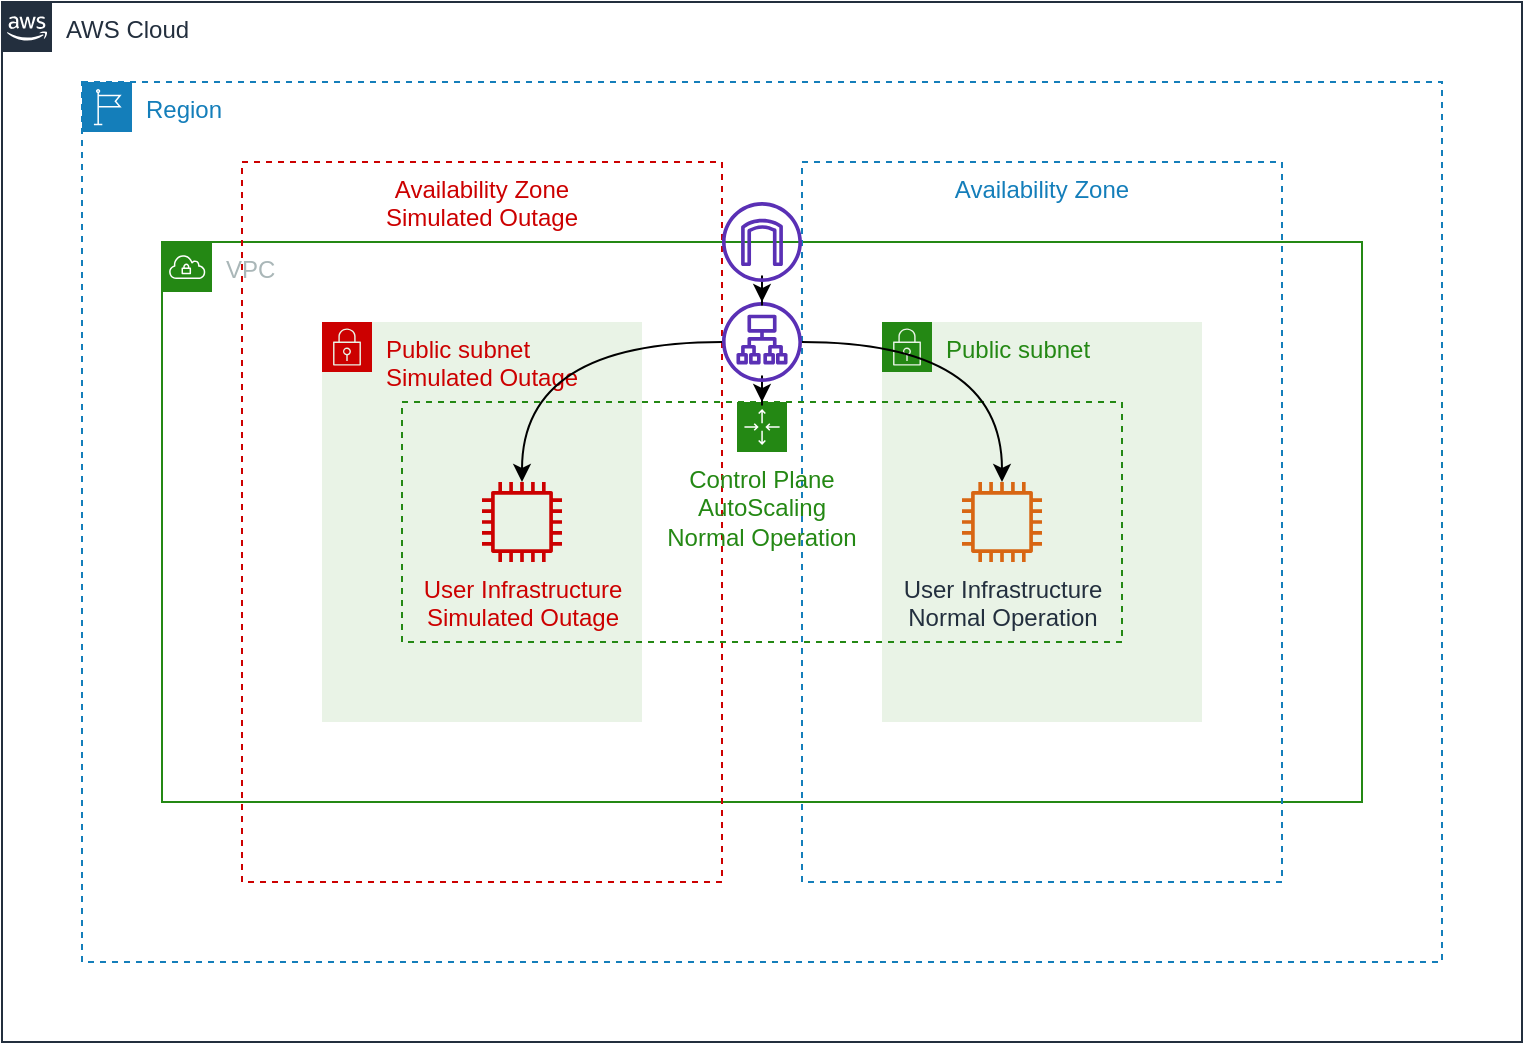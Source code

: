 <mxfile version="14.6.13" type="device"><diagram id="-xoFR7a4HKE300b-0tRi" name="Page-1"><mxGraphModel dx="946" dy="680" grid="1" gridSize="10" guides="1" tooltips="1" connect="1" arrows="1" fold="1" page="1" pageScale="1" pageWidth="850" pageHeight="1100" math="0" shadow="0"><root><mxCell id="0"/><mxCell id="1" parent="0"/><mxCell id="9P1diAjYhTQcRiJ22vYs-1" value="AWS Cloud" style="points=[[0,0],[0.25,0],[0.5,0],[0.75,0],[1,0],[1,0.25],[1,0.5],[1,0.75],[1,1],[0.75,1],[0.5,1],[0.25,1],[0,1],[0,0.75],[0,0.5],[0,0.25]];outlineConnect=0;gradientColor=none;html=1;whiteSpace=wrap;fontSize=12;fontStyle=0;shape=mxgraph.aws4.group;grIcon=mxgraph.aws4.group_aws_cloud_alt;strokeColor=#232F3E;fillColor=none;verticalAlign=top;align=left;spacingLeft=30;fontColor=#232F3E;dashed=0;" parent="1" vertex="1"><mxGeometry x="80" y="80" width="760" height="520" as="geometry"/></mxCell><mxCell id="9P1diAjYhTQcRiJ22vYs-2" value="Region" style="points=[[0,0],[0.25,0],[0.5,0],[0.75,0],[1,0],[1,0.25],[1,0.5],[1,0.75],[1,1],[0.75,1],[0.5,1],[0.25,1],[0,1],[0,0.75],[0,0.5],[0,0.25]];outlineConnect=0;gradientColor=none;html=1;whiteSpace=wrap;fontSize=12;fontStyle=0;shape=mxgraph.aws4.group;grIcon=mxgraph.aws4.group_region;strokeColor=#147EBA;fillColor=none;verticalAlign=top;align=left;spacingLeft=30;fontColor=#147EBA;dashed=1;" parent="1" vertex="1"><mxGeometry x="120" y="120" width="680" height="440" as="geometry"/></mxCell><mxCell id="9P1diAjYhTQcRiJ22vYs-12" value="VPC" style="points=[[0,0],[0.25,0],[0.5,0],[0.75,0],[1,0],[1,0.25],[1,0.5],[1,0.75],[1,1],[0.75,1],[0.5,1],[0.25,1],[0,1],[0,0.75],[0,0.5],[0,0.25]];outlineConnect=0;gradientColor=none;html=1;whiteSpace=wrap;fontSize=12;fontStyle=0;shape=mxgraph.aws4.group;grIcon=mxgraph.aws4.group_vpc;strokeColor=#248814;fillColor=none;verticalAlign=top;align=left;spacingLeft=30;fontColor=#AAB7B8;dashed=0;" parent="1" vertex="1"><mxGeometry x="160" y="200" width="600" height="280" as="geometry"/></mxCell><mxCell id="9P1diAjYhTQcRiJ22vYs-3" value="Availability Zone&#10;Simulated Outage" style="fillColor=none;dashed=1;verticalAlign=top;fontStyle=0;fontColor=#CC0000;strokeColor=#CC0000;" parent="1" vertex="1"><mxGeometry x="200" y="160" width="240" height="360" as="geometry"/></mxCell><mxCell id="9P1diAjYhTQcRiJ22vYs-4" value="Availability Zone" style="fillColor=none;strokeColor=#147EBA;dashed=1;verticalAlign=top;fontStyle=0;fontColor=#147EBA;" parent="1" vertex="1"><mxGeometry x="480" y="160" width="240" height="360" as="geometry"/></mxCell><mxCell id="9P1diAjYhTQcRiJ22vYs-6" value="Public subnet&lt;br&gt;Simulated Outage" style="points=[[0,0],[0.25,0],[0.5,0],[0.75,0],[1,0],[1,0.25],[1,0.5],[1,0.75],[1,1],[0.75,1],[0.5,1],[0.25,1],[0,1],[0,0.75],[0,0.5],[0,0.25]];outlineConnect=0;gradientColor=none;html=1;whiteSpace=wrap;fontSize=12;fontStyle=0;shape=mxgraph.aws4.group;grIcon=mxgraph.aws4.group_security_group;grStroke=0;fillColor=#E9F3E6;verticalAlign=top;align=left;spacingLeft=30;dashed=0;strokeColor=#CC0000;fontColor=#CC0000;" parent="1" vertex="1"><mxGeometry x="240" y="240" width="160" height="200" as="geometry"/></mxCell><mxCell id="9P1diAjYhTQcRiJ22vYs-10" value="Public subnet" style="points=[[0,0],[0.25,0],[0.5,0],[0.75,0],[1,0],[1,0.25],[1,0.5],[1,0.75],[1,1],[0.75,1],[0.5,1],[0.25,1],[0,1],[0,0.75],[0,0.5],[0,0.25]];outlineConnect=0;gradientColor=none;html=1;whiteSpace=wrap;fontSize=12;fontStyle=0;shape=mxgraph.aws4.group;grIcon=mxgraph.aws4.group_security_group;grStroke=0;strokeColor=#248814;fillColor=#E9F3E6;verticalAlign=top;align=left;spacingLeft=30;fontColor=#248814;dashed=0;" parent="1" vertex="1"><mxGeometry x="520" y="240" width="160" height="200" as="geometry"/></mxCell><mxCell id="9P1diAjYhTQcRiJ22vYs-7" value="Control Plane&lt;br&gt;AutoScaling&lt;br&gt;Normal Operation" style="points=[[0,0],[0.25,0],[0.5,0],[0.75,0],[1,0],[1,0.25],[1,0.5],[1,0.75],[1,1],[0.75,1],[0.5,1],[0.25,1],[0,1],[0,0.75],[0,0.5],[0,0.25]];outlineConnect=0;gradientColor=none;html=1;whiteSpace=wrap;fontSize=12;fontStyle=0;shape=mxgraph.aws4.groupCenter;grIcon=mxgraph.aws4.group_auto_scaling_group;grStroke=1;fillColor=none;verticalAlign=top;align=center;dashed=1;spacingTop=25;strokeColor=#248814;fontColor=#248814;" parent="1" vertex="1"><mxGeometry x="280" y="280" width="360" height="120" as="geometry"/></mxCell><mxCell id="9P1diAjYhTQcRiJ22vYs-8" value="User Infrastructure&lt;br&gt;Simulated Outage" style="outlineConnect=0;gradientColor=none;strokeColor=none;dashed=0;verticalLabelPosition=bottom;verticalAlign=top;align=center;html=1;fontSize=12;fontStyle=0;aspect=fixed;pointerEvents=1;shape=mxgraph.aws4.instance2;fontColor=#CC0000;fillColor=#CC0000;" parent="1" vertex="1"><mxGeometry x="320" y="320" width="40" height="40" as="geometry"/></mxCell><mxCell id="9P1diAjYhTQcRiJ22vYs-9" value="User Infrastructure&lt;br&gt;Normal Operation" style="outlineConnect=0;fontColor=#232F3E;gradientColor=none;fillColor=#D86613;strokeColor=none;dashed=0;verticalLabelPosition=bottom;verticalAlign=top;align=center;html=1;fontSize=12;fontStyle=0;aspect=fixed;pointerEvents=1;shape=mxgraph.aws4.instance2;" parent="1" vertex="1"><mxGeometry x="560" y="320" width="40" height="40" as="geometry"/></mxCell><mxCell id="9P1diAjYhTQcRiJ22vYs-13" style="edgeStyle=orthogonalEdgeStyle;rounded=0;orthogonalLoop=1;jettySize=auto;html=1;curved=1;" parent="1" source="9P1diAjYhTQcRiJ22vYs-5" target="9P1diAjYhTQcRiJ22vYs-8" edge="1"><mxGeometry relative="1" as="geometry"/></mxCell><mxCell id="9P1diAjYhTQcRiJ22vYs-14" style="edgeStyle=orthogonalEdgeStyle;curved=1;rounded=0;orthogonalLoop=1;jettySize=auto;html=1;" parent="1" source="9P1diAjYhTQcRiJ22vYs-5" target="9P1diAjYhTQcRiJ22vYs-9" edge="1"><mxGeometry relative="1" as="geometry"/></mxCell><mxCell id="9P1diAjYhTQcRiJ22vYs-16" style="edgeStyle=orthogonalEdgeStyle;curved=1;rounded=0;orthogonalLoop=1;jettySize=auto;html=1;" parent="1" source="9P1diAjYhTQcRiJ22vYs-5" target="9P1diAjYhTQcRiJ22vYs-7" edge="1"><mxGeometry relative="1" as="geometry"/></mxCell><mxCell id="9P1diAjYhTQcRiJ22vYs-5" value="" style="outlineConnect=0;fontColor=#232F3E;gradientColor=none;fillColor=#5A30B5;strokeColor=none;dashed=0;verticalLabelPosition=bottom;verticalAlign=top;align=center;html=1;fontSize=12;fontStyle=0;aspect=fixed;pointerEvents=1;shape=mxgraph.aws4.application_load_balancer;" parent="1" vertex="1"><mxGeometry x="440" y="230" width="40" height="40" as="geometry"/></mxCell><mxCell id="9P1diAjYhTQcRiJ22vYs-17" style="edgeStyle=orthogonalEdgeStyle;curved=1;rounded=0;orthogonalLoop=1;jettySize=auto;html=1;" parent="1" source="9P1diAjYhTQcRiJ22vYs-11" target="9P1diAjYhTQcRiJ22vYs-5" edge="1"><mxGeometry relative="1" as="geometry"/></mxCell><mxCell id="9P1diAjYhTQcRiJ22vYs-11" value="" style="outlineConnect=0;fontColor=#232F3E;gradientColor=none;fillColor=#5A30B5;strokeColor=none;dashed=0;verticalLabelPosition=bottom;verticalAlign=top;align=center;html=1;fontSize=12;fontStyle=0;aspect=fixed;pointerEvents=1;shape=mxgraph.aws4.internet_gateway;" parent="1" vertex="1"><mxGeometry x="440" y="180" width="40" height="40" as="geometry"/></mxCell></root></mxGraphModel></diagram></mxfile>